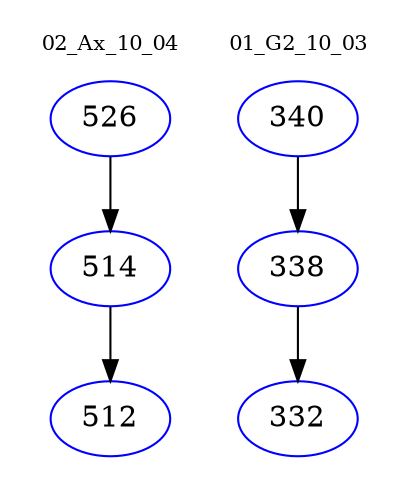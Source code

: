 digraph{
subgraph cluster_0 {
color = white
label = "02_Ax_10_04";
fontsize=10;
T0_526 [label="526", color="blue"]
T0_526 -> T0_514 [color="black"]
T0_514 [label="514", color="blue"]
T0_514 -> T0_512 [color="black"]
T0_512 [label="512", color="blue"]
}
subgraph cluster_1 {
color = white
label = "01_G2_10_03";
fontsize=10;
T1_340 [label="340", color="blue"]
T1_340 -> T1_338 [color="black"]
T1_338 [label="338", color="blue"]
T1_338 -> T1_332 [color="black"]
T1_332 [label="332", color="blue"]
}
}
